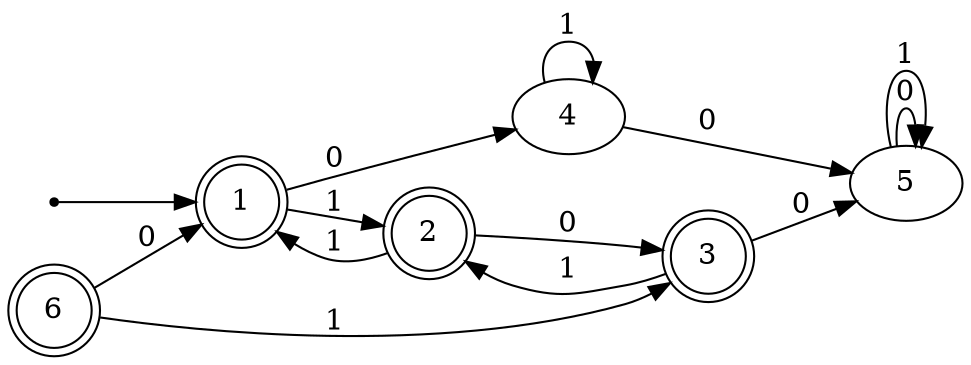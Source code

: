 digraph AFD { 
	rankdir=LR; 
	node [ shape = point ]; _qi;
	node [ shape = oval ];
	// transicoes 
	_qi -> 1;
	1 -> 4 [ label = "0" ];
	1 -> 2 [ label = "1" ];
	2 -> 3 [ label = "0" ];
	2 -> 1 [ label = "1" ];
	3 -> 5 [ label = "0" ];
	3 -> 2 [ label = "1" ];
	6 -> 1 [ label = "0" ];
	6 -> 3 [ label = "1" ];
	4 -> 5 [ label = "0" ];
	4 -> 4 [ label = "1" ];
	5 -> 5 [ label = "0" ];
	5 -> 5 [ label = "1" ];
	// Estados Finais 
	1 [ shape = "doublecircle"]; 
	2 [ shape = "doublecircle"]; 
	3 [ shape = "doublecircle"]; 
	6 [ shape = "doublecircle"]; 
}